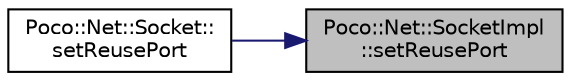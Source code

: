 digraph "Poco::Net::SocketImpl::setReusePort"
{
 // LATEX_PDF_SIZE
  edge [fontname="Helvetica",fontsize="10",labelfontname="Helvetica",labelfontsize="10"];
  node [fontname="Helvetica",fontsize="10",shape=record];
  rankdir="RL";
  Node1 [label="Poco::Net::SocketImpl\l::setReusePort",height=0.2,width=0.4,color="black", fillcolor="grey75", style="filled", fontcolor="black",tooltip="Returns the value of the SO_REUSEADDR socket option."];
  Node1 -> Node2 [dir="back",color="midnightblue",fontsize="10",style="solid",fontname="Helvetica"];
  Node2 [label="Poco::Net::Socket::\lsetReusePort",height=0.2,width=0.4,color="black", fillcolor="white", style="filled",URL="$classPoco_1_1Net_1_1Socket.html#aef394e0d07fb5581d3d87aa324f87508",tooltip="Returns the value of the SO_REUSEADDR socket option."];
}
